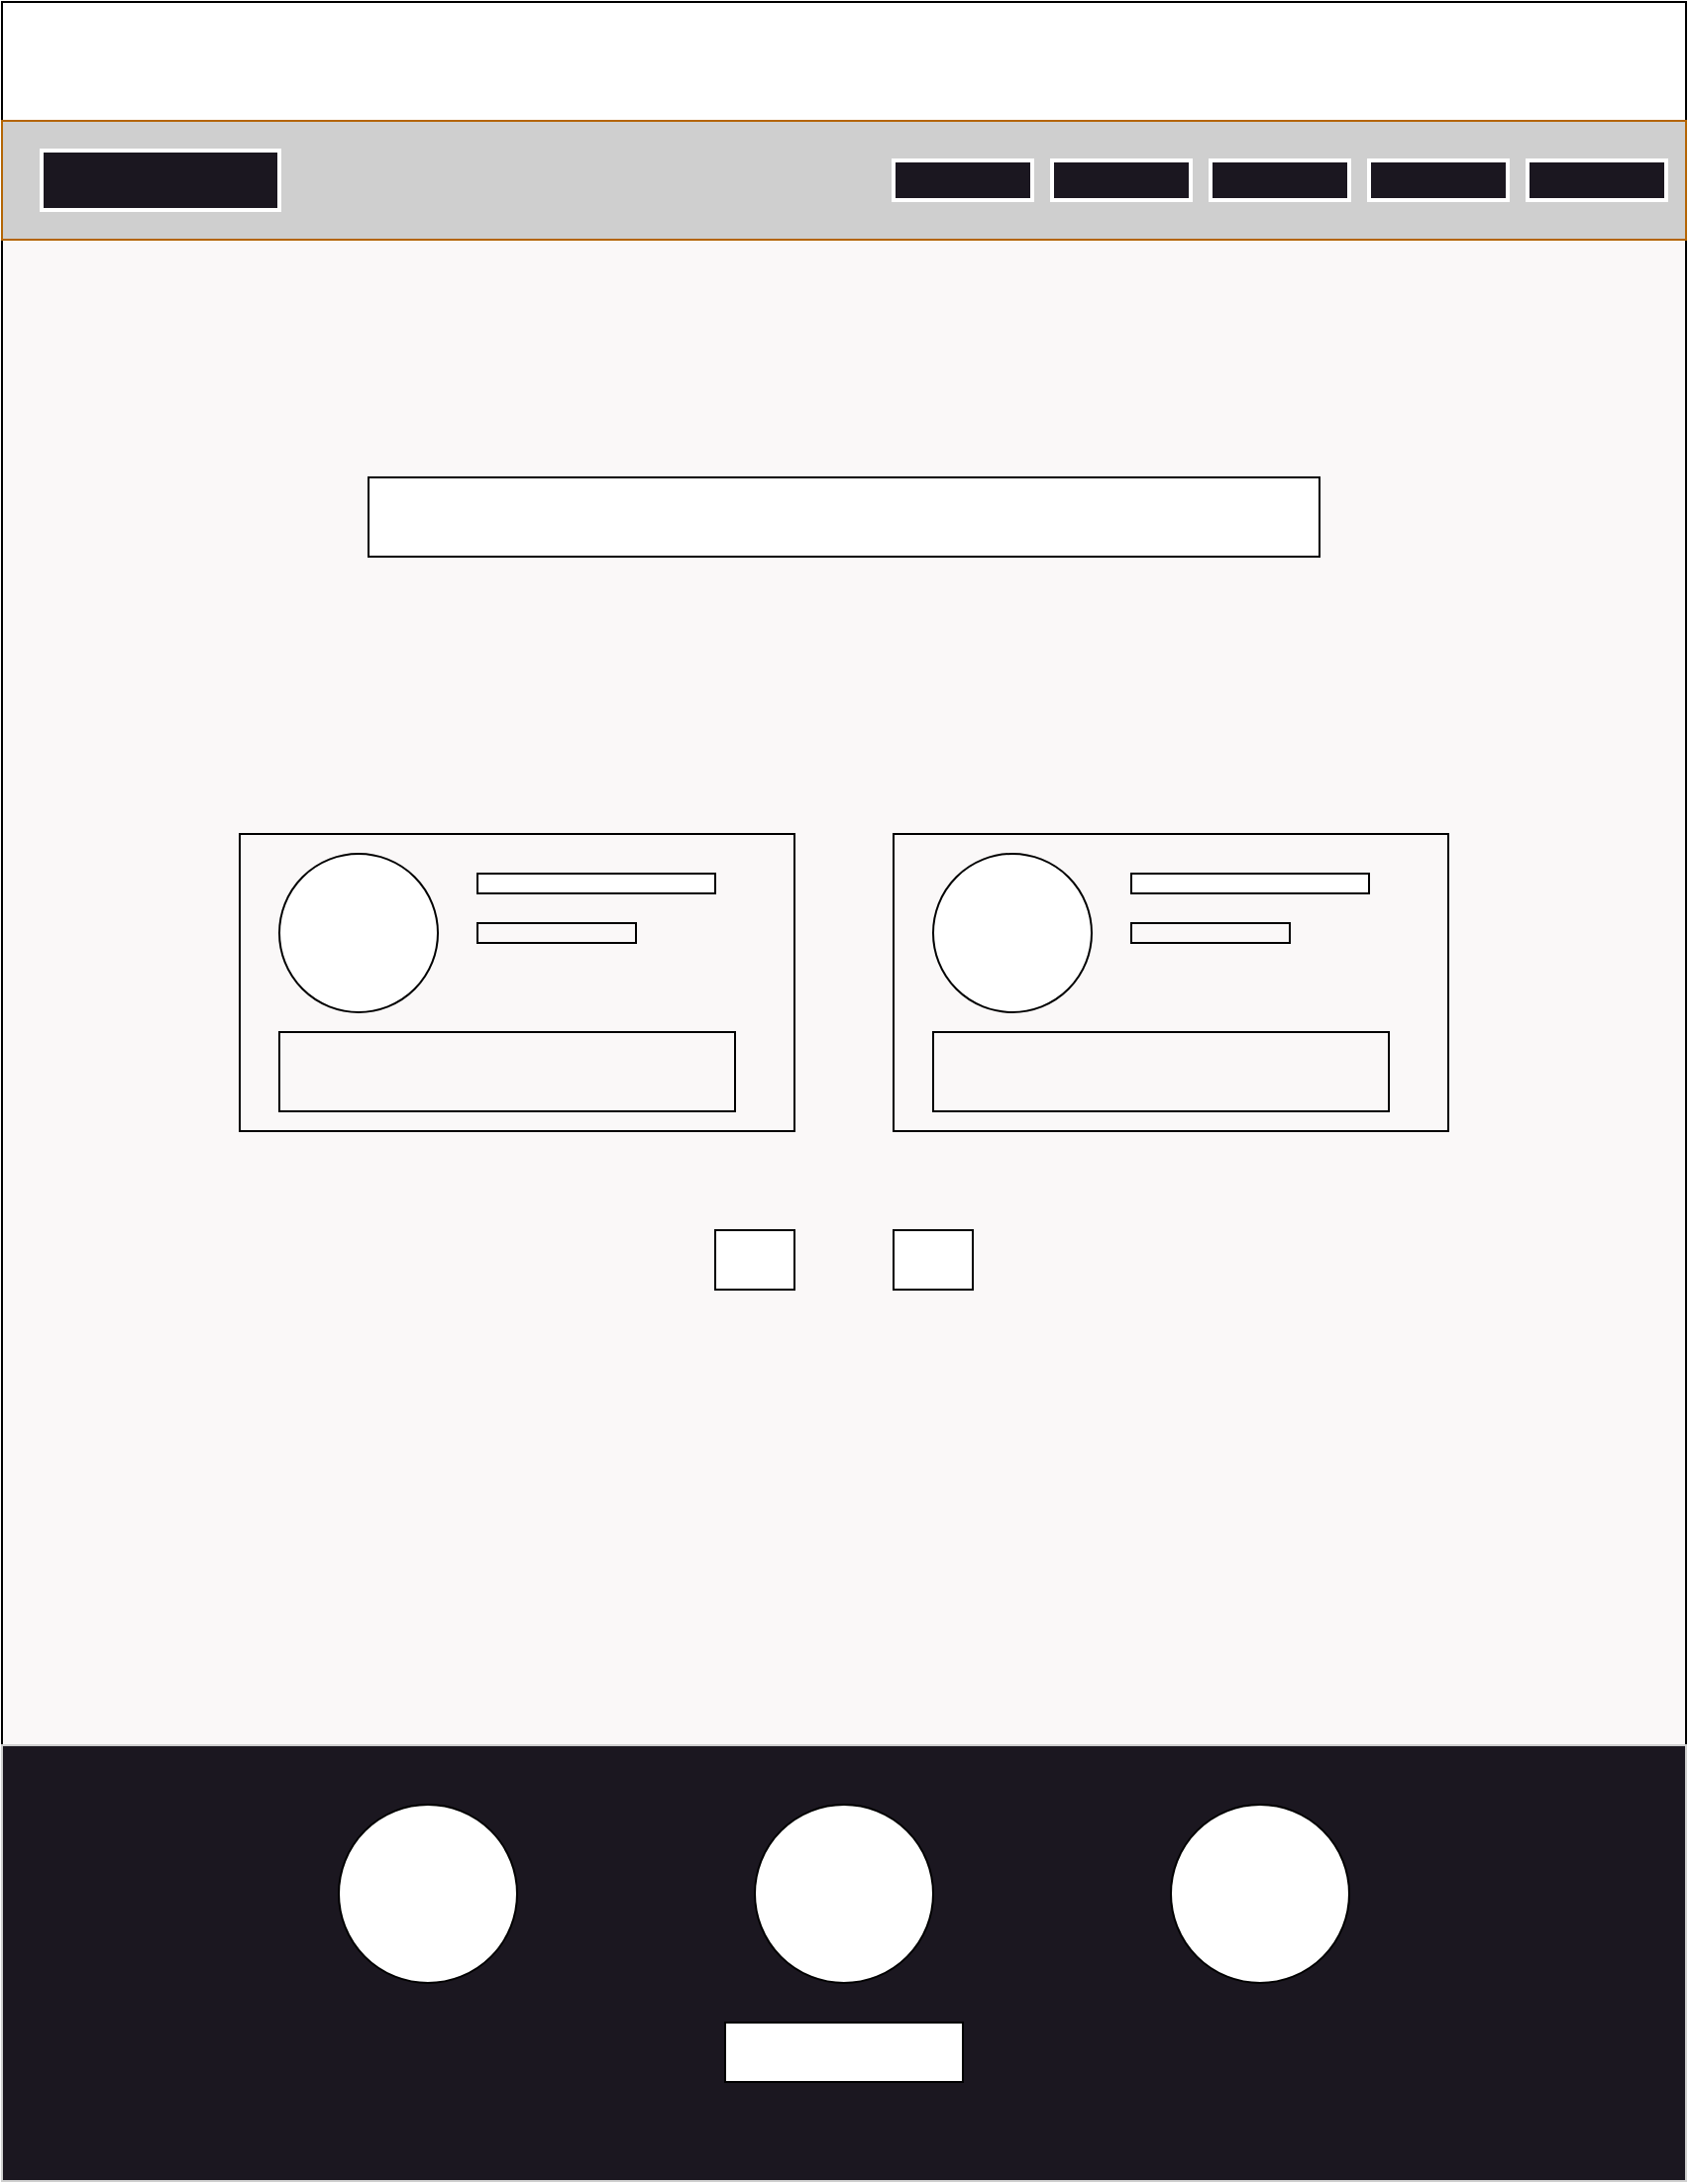 <mxfile>
    <diagram id="dB-3ol5uDr2LxEsU0GAV" name="Page-1">
        <mxGraphModel dx="450" dy="534" grid="1" gridSize="10" guides="1" tooltips="1" connect="1" arrows="1" fold="1" page="1" pageScale="1" pageWidth="850" pageHeight="1100" math="0" shadow="0">
            <root>
                <mxCell id="0"/>
                <mxCell id="1" parent="0"/>
                <mxCell id="2" value="" style="rounded=0;whiteSpace=wrap;html=1;gradientDirection=radial;fillColor=#FAF8F8;shadow=0;" parent="1" vertex="1">
                    <mxGeometry width="850" height="1100" as="geometry"/>
                </mxCell>
                <mxCell id="4" value="" style="rounded=0;whiteSpace=wrap;html=1;gradientDirection=radial;" parent="1" vertex="1">
                    <mxGeometry width="850" height="60" as="geometry"/>
                </mxCell>
                <mxCell id="5" value="" style="rounded=0;whiteSpace=wrap;html=1;gradientDirection=radial;fillColor=#CFCFCF;strokeColor=#b46504;" parent="1" vertex="1">
                    <mxGeometry y="60" width="850" height="60" as="geometry"/>
                </mxCell>
                <mxCell id="16" value="" style="rounded=0;whiteSpace=wrap;html=1;shadow=0;glass=0;labelBackgroundColor=#FAF8F8;labelBorderColor=none;strokeColor=#CFCFCF;fontFamily=Georgia;fontSize=24;fontColor=#2a252f;fillColor=#1B1720;gradientColor=none;gradientDirection=radial;" parent="1" vertex="1">
                    <mxGeometry y="880" width="850" height="220" as="geometry"/>
                </mxCell>
                <mxCell id="17" value="" style="ellipse;whiteSpace=wrap;html=1;" parent="1" vertex="1">
                    <mxGeometry x="380" y="910" width="90" height="90" as="geometry"/>
                </mxCell>
                <mxCell id="18" value="" style="ellipse;whiteSpace=wrap;html=1;" parent="1" vertex="1">
                    <mxGeometry x="170" y="910" width="90" height="90" as="geometry"/>
                </mxCell>
                <mxCell id="19" value="" style="ellipse;whiteSpace=wrap;html=1;" parent="1" vertex="1">
                    <mxGeometry x="590" y="910" width="90" height="90" as="geometry"/>
                </mxCell>
                <mxCell id="47" value="" style="rounded=0;whiteSpace=wrap;html=1;labelBackgroundColor=none;labelBorderColor=none;strokeColor=#FFFFFF;strokeWidth=2;fontSize=9;fontColor=#FFFFFF;fillColor=#1B1720;" parent="1" vertex="1">
                    <mxGeometry x="20" y="75" width="120" height="30" as="geometry"/>
                </mxCell>
                <mxCell id="49" value="" style="rounded=0;whiteSpace=wrap;html=1;labelBackgroundColor=none;labelBorderColor=none;strokeColor=#FFFFFF;strokeWidth=2;fontSize=9;fontColor=#FFFFFF;fillColor=#FFFFFF;" parent="1" vertex="1">
                    <mxGeometry x="10" y="20" width="220" height="20" as="geometry"/>
                </mxCell>
                <mxCell id="50" value="" style="rounded=0;whiteSpace=wrap;html=1;labelBackgroundColor=none;labelBorderColor=none;strokeColor=#FFFFFF;strokeWidth=2;fontSize=9;fontColor=#FFFFFF;fillColor=#FFFFFF;" parent="1" vertex="1">
                    <mxGeometry x="510" y="20" width="320" height="20" as="geometry"/>
                </mxCell>
                <mxCell id="51" value="" style="rounded=0;whiteSpace=wrap;html=1;labelBackgroundColor=none;labelBorderColor=none;strokeColor=#FFFFFF;strokeWidth=2;fontSize=9;fontColor=#FFFFFF;fillColor=#1B1720;" parent="1" vertex="1">
                    <mxGeometry x="770" y="80" width="70" height="20" as="geometry"/>
                </mxCell>
                <mxCell id="52" value="" style="rounded=0;whiteSpace=wrap;html=1;labelBackgroundColor=none;labelBorderColor=none;strokeColor=#FFFFFF;strokeWidth=2;fontSize=9;fontColor=#FFFFFF;fillColor=#1B1720;" parent="1" vertex="1">
                    <mxGeometry x="690" y="80" width="70" height="20" as="geometry"/>
                </mxCell>
                <mxCell id="53" value="" style="rounded=0;whiteSpace=wrap;html=1;labelBackgroundColor=none;labelBorderColor=none;strokeColor=#FFFFFF;strokeWidth=2;fontSize=9;fontColor=#FFFFFF;fillColor=#1B1720;" parent="1" vertex="1">
                    <mxGeometry x="610" y="80" width="70" height="20" as="geometry"/>
                </mxCell>
                <mxCell id="54" value="" style="rounded=0;whiteSpace=wrap;html=1;labelBackgroundColor=none;labelBorderColor=none;strokeColor=#FFFFFF;strokeWidth=2;fontSize=9;fontColor=#FFFFFF;fillColor=#1B1720;" parent="1" vertex="1">
                    <mxGeometry x="530" y="80" width="70" height="20" as="geometry"/>
                </mxCell>
                <mxCell id="55" value="" style="rounded=0;whiteSpace=wrap;html=1;labelBackgroundColor=none;labelBorderColor=none;strokeColor=#FFFFFF;strokeWidth=2;fontSize=9;fontColor=#FFFFFF;fillColor=#1B1720;" parent="1" vertex="1">
                    <mxGeometry x="450" y="80" width="70" height="20" as="geometry"/>
                </mxCell>
                <mxCell id="56" value="" style="rounded=0;whiteSpace=wrap;html=1;strokeColor=#000000;fillColor=#FFFFFF;" parent="1" vertex="1">
                    <mxGeometry x="365" y="1020" width="120" height="30" as="geometry"/>
                </mxCell>
                <mxCell id="57" value="" style="rounded=0;whiteSpace=wrap;html=1;" vertex="1" parent="1">
                    <mxGeometry x="185" y="240" width="480" height="40" as="geometry"/>
                </mxCell>
                <mxCell id="58" value="" style="rounded=0;whiteSpace=wrap;html=1;fillColor=none;strokeColor=#000000;" vertex="1" parent="1">
                    <mxGeometry x="120" y="420" width="280" height="150" as="geometry"/>
                </mxCell>
                <mxCell id="59" value="" style="rounded=0;whiteSpace=wrap;html=1;fillColor=none;strokeColor=#000000;" vertex="1" parent="1">
                    <mxGeometry x="450" y="420" width="280" height="150" as="geometry"/>
                </mxCell>
                <mxCell id="61" value="" style="ellipse;whiteSpace=wrap;html=1;" vertex="1" parent="1">
                    <mxGeometry x="140" y="430" width="80" height="80" as="geometry"/>
                </mxCell>
                <mxCell id="62" value="" style="rounded=0;whiteSpace=wrap;html=1;" vertex="1" parent="1">
                    <mxGeometry x="240" y="440" width="120" height="10" as="geometry"/>
                </mxCell>
                <mxCell id="63" value="" style="rounded=0;whiteSpace=wrap;html=1;strokeColor=#000000;fillColor=none;" vertex="1" parent="1">
                    <mxGeometry x="240" y="465" width="80" height="10" as="geometry"/>
                </mxCell>
                <mxCell id="64" value="" style="rounded=0;whiteSpace=wrap;html=1;strokeColor=#000000;fillColor=none;" vertex="1" parent="1">
                    <mxGeometry x="140" y="520" width="230" height="40" as="geometry"/>
                </mxCell>
                <mxCell id="67" value="" style="ellipse;whiteSpace=wrap;html=1;" vertex="1" parent="1">
                    <mxGeometry x="470" y="430" width="80" height="80" as="geometry"/>
                </mxCell>
                <mxCell id="68" value="" style="rounded=0;whiteSpace=wrap;html=1;" vertex="1" parent="1">
                    <mxGeometry x="570" y="440" width="120" height="10" as="geometry"/>
                </mxCell>
                <mxCell id="69" value="" style="rounded=0;whiteSpace=wrap;html=1;strokeColor=#000000;fillColor=none;" vertex="1" parent="1">
                    <mxGeometry x="570" y="465" width="80" height="10" as="geometry"/>
                </mxCell>
                <mxCell id="70" value="" style="rounded=0;whiteSpace=wrap;html=1;strokeColor=#000000;fillColor=none;" vertex="1" parent="1">
                    <mxGeometry x="470" y="520" width="230" height="40" as="geometry"/>
                </mxCell>
                <mxCell id="71" value="" style="rounded=0;whiteSpace=wrap;html=1;strokeColor=#000000;fillColor=default;" vertex="1" parent="1">
                    <mxGeometry x="360" y="620" width="40" height="30" as="geometry"/>
                </mxCell>
                <mxCell id="72" value="" style="rounded=0;whiteSpace=wrap;html=1;strokeColor=#000000;fillColor=default;" vertex="1" parent="1">
                    <mxGeometry x="450" y="620" width="40" height="30" as="geometry"/>
                </mxCell>
            </root>
        </mxGraphModel>
    </diagram>
</mxfile>